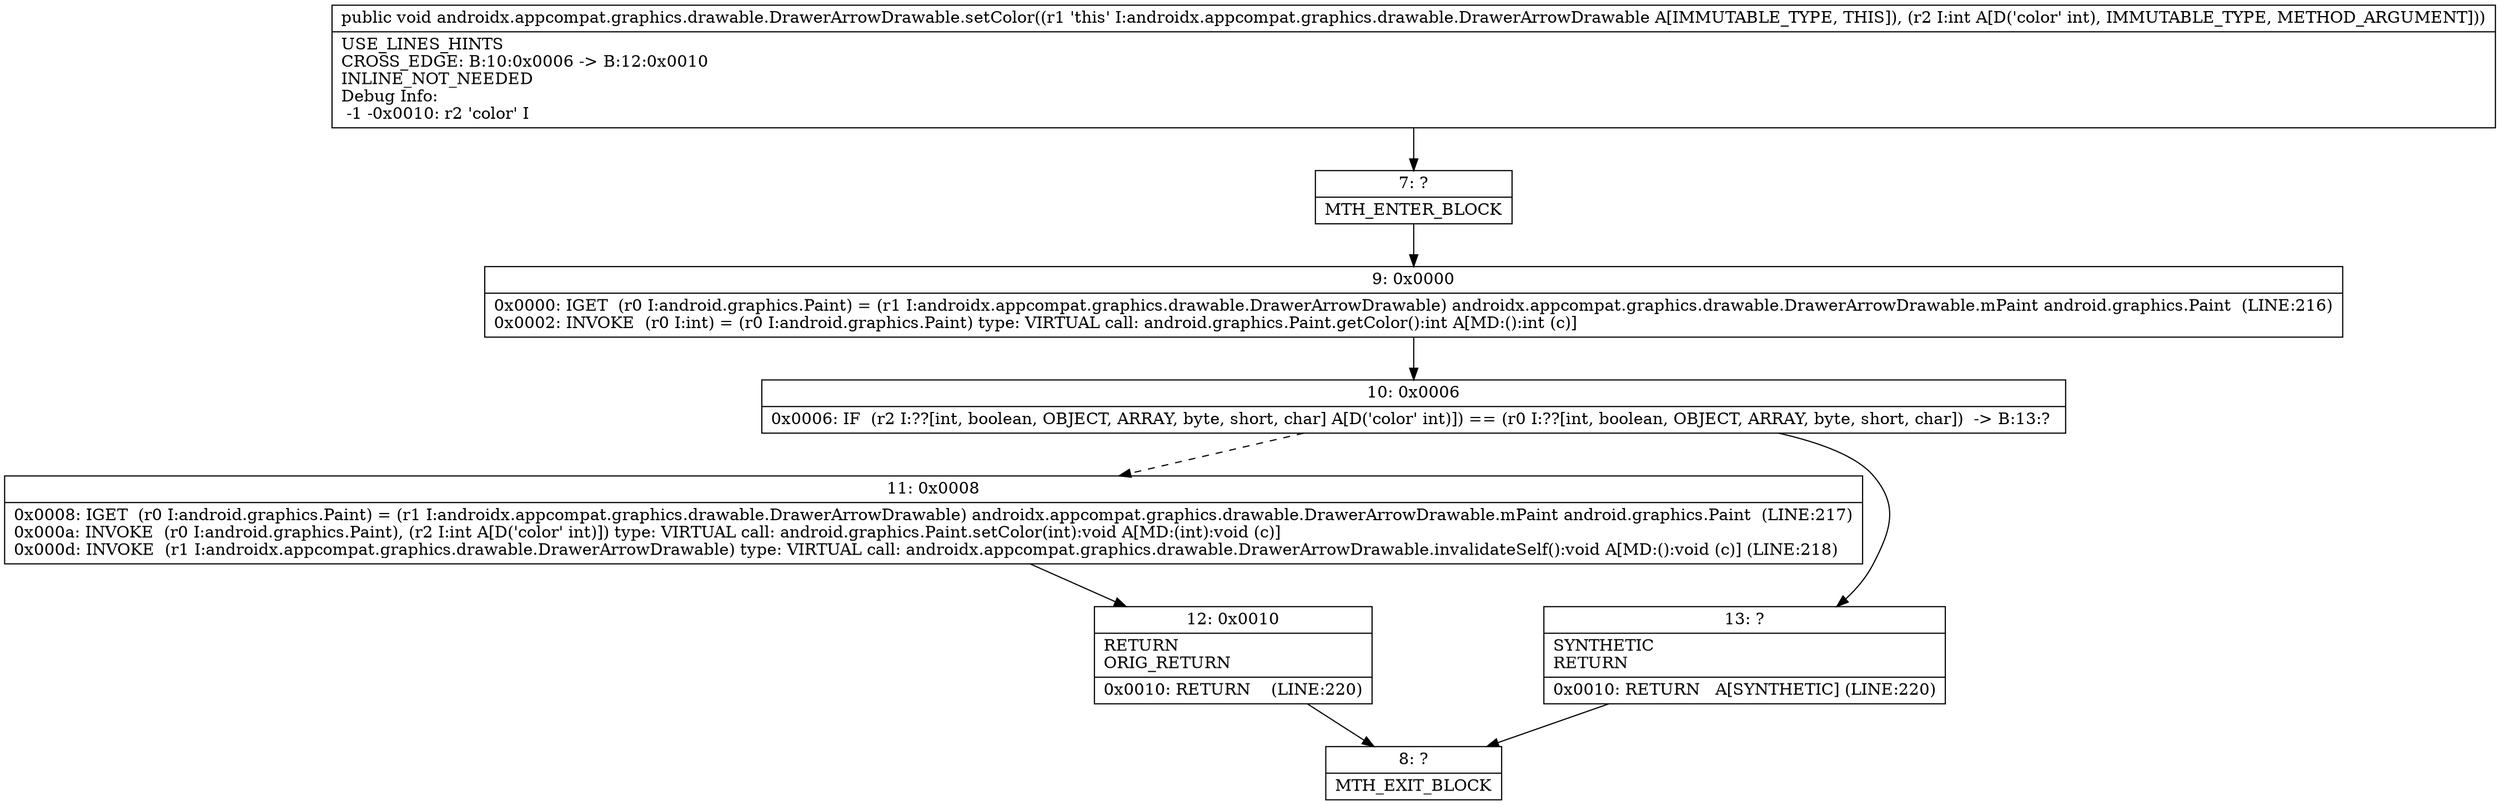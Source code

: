 digraph "CFG forandroidx.appcompat.graphics.drawable.DrawerArrowDrawable.setColor(I)V" {
Node_7 [shape=record,label="{7\:\ ?|MTH_ENTER_BLOCK\l}"];
Node_9 [shape=record,label="{9\:\ 0x0000|0x0000: IGET  (r0 I:android.graphics.Paint) = (r1 I:androidx.appcompat.graphics.drawable.DrawerArrowDrawable) androidx.appcompat.graphics.drawable.DrawerArrowDrawable.mPaint android.graphics.Paint  (LINE:216)\l0x0002: INVOKE  (r0 I:int) = (r0 I:android.graphics.Paint) type: VIRTUAL call: android.graphics.Paint.getColor():int A[MD:():int (c)]\l}"];
Node_10 [shape=record,label="{10\:\ 0x0006|0x0006: IF  (r2 I:??[int, boolean, OBJECT, ARRAY, byte, short, char] A[D('color' int)]) == (r0 I:??[int, boolean, OBJECT, ARRAY, byte, short, char])  \-\> B:13:? \l}"];
Node_11 [shape=record,label="{11\:\ 0x0008|0x0008: IGET  (r0 I:android.graphics.Paint) = (r1 I:androidx.appcompat.graphics.drawable.DrawerArrowDrawable) androidx.appcompat.graphics.drawable.DrawerArrowDrawable.mPaint android.graphics.Paint  (LINE:217)\l0x000a: INVOKE  (r0 I:android.graphics.Paint), (r2 I:int A[D('color' int)]) type: VIRTUAL call: android.graphics.Paint.setColor(int):void A[MD:(int):void (c)]\l0x000d: INVOKE  (r1 I:androidx.appcompat.graphics.drawable.DrawerArrowDrawable) type: VIRTUAL call: androidx.appcompat.graphics.drawable.DrawerArrowDrawable.invalidateSelf():void A[MD:():void (c)] (LINE:218)\l}"];
Node_12 [shape=record,label="{12\:\ 0x0010|RETURN\lORIG_RETURN\l|0x0010: RETURN    (LINE:220)\l}"];
Node_8 [shape=record,label="{8\:\ ?|MTH_EXIT_BLOCK\l}"];
Node_13 [shape=record,label="{13\:\ ?|SYNTHETIC\lRETURN\l|0x0010: RETURN   A[SYNTHETIC] (LINE:220)\l}"];
MethodNode[shape=record,label="{public void androidx.appcompat.graphics.drawable.DrawerArrowDrawable.setColor((r1 'this' I:androidx.appcompat.graphics.drawable.DrawerArrowDrawable A[IMMUTABLE_TYPE, THIS]), (r2 I:int A[D('color' int), IMMUTABLE_TYPE, METHOD_ARGUMENT]))  | USE_LINES_HINTS\lCROSS_EDGE: B:10:0x0006 \-\> B:12:0x0010\lINLINE_NOT_NEEDED\lDebug Info:\l  \-1 \-0x0010: r2 'color' I\l}"];
MethodNode -> Node_7;Node_7 -> Node_9;
Node_9 -> Node_10;
Node_10 -> Node_11[style=dashed];
Node_10 -> Node_13;
Node_11 -> Node_12;
Node_12 -> Node_8;
Node_13 -> Node_8;
}

